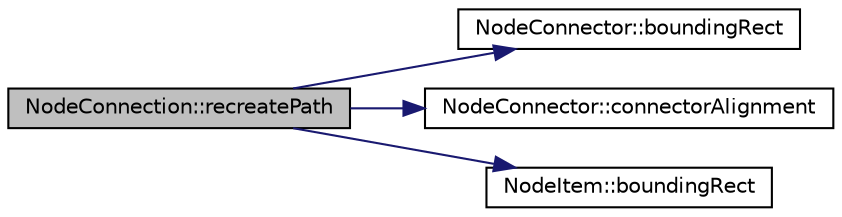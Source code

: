 digraph G
{
  edge [fontname="Helvetica",fontsize="10",labelfontname="Helvetica",labelfontsize="10"];
  node [fontname="Helvetica",fontsize="10",shape=record];
  rankdir="LR";
  Node1 [label="NodeConnection::recreatePath",height=0.2,width=0.4,color="black", fillcolor="grey75", style="filled" fontcolor="black"];
  Node1 -> Node2 [color="midnightblue",fontsize="10",style="solid",fontname="Helvetica"];
  Node2 [label="NodeConnector::boundingRect",height=0.2,width=0.4,color="black", fillcolor="white", style="filled",URL="$class_node_connector.html#a1564a266cb302405e7c49f826551598b"];
  Node1 -> Node3 [color="midnightblue",fontsize="10",style="solid",fontname="Helvetica"];
  Node3 [label="NodeConnector::connectorAlignment",height=0.2,width=0.4,color="black", fillcolor="white", style="filled",URL="$class_node_connector.html#a0dc7e4425bd3bae479e4b063c69d2bad"];
  Node1 -> Node4 [color="midnightblue",fontsize="10",style="solid",fontname="Helvetica"];
  Node4 [label="NodeItem::boundingRect",height=0.2,width=0.4,color="black", fillcolor="white", style="filled",URL="$class_node_item.html#a6638ceacd3c78565ea12bffd97b0ea43",tooltip="[0]"];
}
